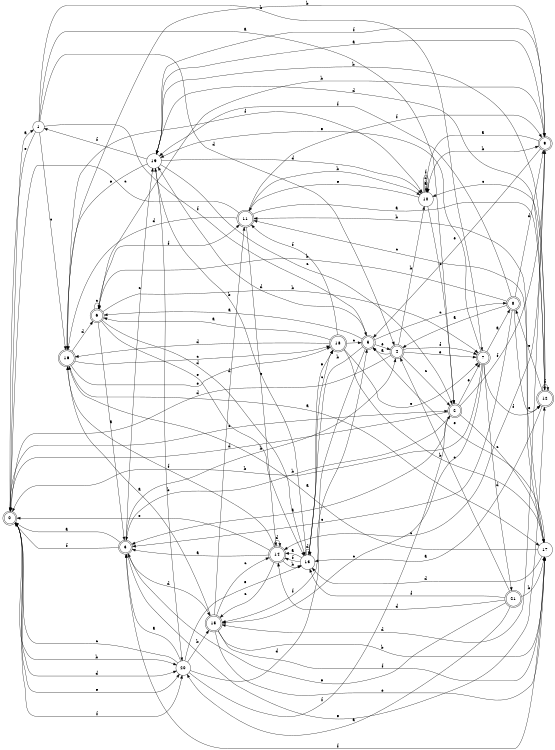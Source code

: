 digraph n18_10 {
__start0 [label="" shape="none"];

rankdir=LR;
size="8,5";

s0 [style="rounded,filled", color="black", fillcolor="white" shape="doublecircle", label="0"];
s1 [style="filled", color="black", fillcolor="white" shape="circle", label="1"];
s2 [style="rounded,filled", color="black", fillcolor="white" shape="doublecircle", label="2"];
s3 [style="rounded,filled", color="black", fillcolor="white" shape="doublecircle", label="3"];
s4 [style="rounded,filled", color="black", fillcolor="white" shape="doublecircle", label="4"];
s5 [style="rounded,filled", color="black", fillcolor="white" shape="doublecircle", label="5"];
s6 [style="rounded,filled", color="black", fillcolor="white" shape="doublecircle", label="6"];
s7 [style="rounded,filled", color="black", fillcolor="white" shape="doublecircle", label="7"];
s8 [style="rounded,filled", color="black", fillcolor="white" shape="doublecircle", label="8"];
s9 [style="rounded,filled", color="black", fillcolor="white" shape="doublecircle", label="9"];
s10 [style="filled", color="black", fillcolor="white" shape="circle", label="10"];
s11 [style="rounded,filled", color="black", fillcolor="white" shape="doublecircle", label="11"];
s12 [style="rounded,filled", color="black", fillcolor="white" shape="doublecircle", label="12"];
s13 [style="filled", color="black", fillcolor="white" shape="circle", label="13"];
s14 [style="rounded,filled", color="black", fillcolor="white" shape="doublecircle", label="14"];
s15 [style="rounded,filled", color="black", fillcolor="white" shape="doublecircle", label="15"];
s16 [style="rounded,filled", color="black", fillcolor="white" shape="doublecircle", label="16"];
s17 [style="filled", color="black", fillcolor="white" shape="circle", label="17"];
s18 [style="rounded,filled", color="black", fillcolor="white" shape="doublecircle", label="18"];
s19 [style="filled", color="black", fillcolor="white" shape="circle", label="19"];
s20 [style="filled", color="black", fillcolor="white" shape="circle", label="20"];
s21 [style="rounded,filled", color="black", fillcolor="white" shape="doublecircle", label="21"];
s0 -> s1 [label="a"];
s0 -> s20 [label="b"];
s0 -> s2 [label="c"];
s0 -> s20 [label="d"];
s0 -> s20 [label="e"];
s0 -> s20 [label="f"];
s1 -> s2 [label="a"];
s1 -> s7 [label="b"];
s1 -> s16 [label="c"];
s1 -> s4 [label="d"];
s1 -> s0 [label="e"];
s1 -> s5 [label="f"];
s2 -> s3 [label="a"];
s2 -> s3 [label="b"];
s2 -> s17 [label="c"];
s2 -> s0 [label="d"];
s2 -> s7 [label="e"];
s2 -> s9 [label="f"];
s3 -> s0 [label="a"];
s3 -> s4 [label="b"];
s3 -> s19 [label="c"];
s3 -> s15 [label="d"];
s3 -> s12 [label="e"];
s3 -> s0 [label="f"];
s4 -> s5 [label="a"];
s4 -> s10 [label="b"];
s4 -> s2 [label="c"];
s4 -> s0 [label="d"];
s4 -> s7 [label="e"];
s4 -> s7 [label="f"];
s5 -> s6 [label="a"];
s5 -> s13 [label="b"];
s5 -> s8 [label="c"];
s5 -> s19 [label="d"];
s5 -> s4 [label="e"];
s5 -> s15 [label="f"];
s6 -> s3 [label="a"];
s6 -> s7 [label="b"];
s6 -> s6 [label="c"];
s6 -> s13 [label="d"];
s6 -> s13 [label="e"];
s6 -> s11 [label="f"];
s7 -> s8 [label="a"];
s7 -> s0 [label="b"];
s7 -> s15 [label="c"];
s7 -> s21 [label="d"];
s7 -> s19 [label="e"];
s7 -> s12 [label="f"];
s8 -> s4 [label="a"];
s8 -> s6 [label="b"];
s8 -> s3 [label="c"];
s8 -> s9 [label="d"];
s8 -> s12 [label="e"];
s8 -> s19 [label="f"];
s9 -> s10 [label="a"];
s9 -> s6 [label="b"];
s9 -> s14 [label="c"];
s9 -> s15 [label="d"];
s9 -> s5 [label="e"];
s9 -> s19 [label="f"];
s10 -> s10 [label="a"];
s10 -> s9 [label="b"];
s10 -> s2 [label="c"];
s10 -> s10 [label="d"];
s10 -> s11 [label="e"];
s10 -> s10 [label="f"];
s11 -> s12 [label="a"];
s11 -> s10 [label="b"];
s11 -> s0 [label="c"];
s11 -> s16 [label="d"];
s11 -> s14 [label="e"];
s11 -> s9 [label="f"];
s12 -> s13 [label="a"];
s12 -> s19 [label="b"];
s12 -> s10 [label="c"];
s12 -> s19 [label="d"];
s12 -> s8 [label="e"];
s12 -> s12 [label="f"];
s13 -> s14 [label="a"];
s13 -> s19 [label="b"];
s13 -> s18 [label="c"];
s13 -> s13 [label="d"];
s13 -> s18 [label="e"];
s13 -> s14 [label="f"];
s14 -> s3 [label="a"];
s14 -> s13 [label="b"];
s14 -> s15 [label="c"];
s14 -> s14 [label="d"];
s14 -> s0 [label="e"];
s14 -> s16 [label="f"];
s15 -> s16 [label="a"];
s15 -> s17 [label="b"];
s15 -> s14 [label="c"];
s15 -> s11 [label="d"];
s15 -> s17 [label="e"];
s15 -> s17 [label="f"];
s16 -> s17 [label="a"];
s16 -> s9 [label="b"];
s16 -> s18 [label="c"];
s16 -> s6 [label="d"];
s16 -> s18 [label="e"];
s16 -> s10 [label="f"];
s17 -> s16 [label="a"];
s17 -> s11 [label="b"];
s17 -> s11 [label="c"];
s17 -> s13 [label="d"];
s17 -> s5 [label="e"];
s17 -> s3 [label="f"];
s18 -> s6 [label="a"];
s18 -> s17 [label="b"];
s18 -> s5 [label="c"];
s18 -> s16 [label="d"];
s18 -> s7 [label="e"];
s18 -> s11 [label="f"];
s19 -> s9 [label="a"];
s19 -> s20 [label="b"];
s19 -> s2 [label="c"];
s19 -> s10 [label="d"];
s19 -> s16 [label="e"];
s19 -> s1 [label="f"];
s20 -> s3 [label="a"];
s20 -> s15 [label="b"];
s20 -> s0 [label="c"];
s20 -> s5 [label="d"];
s20 -> s13 [label="e"];
s20 -> s2 [label="f"];
s21 -> s20 [label="a"];
s21 -> s17 [label="b"];
s21 -> s4 [label="c"];
s21 -> s14 [label="d"];
s21 -> s3 [label="e"];
s21 -> s13 [label="f"];

}